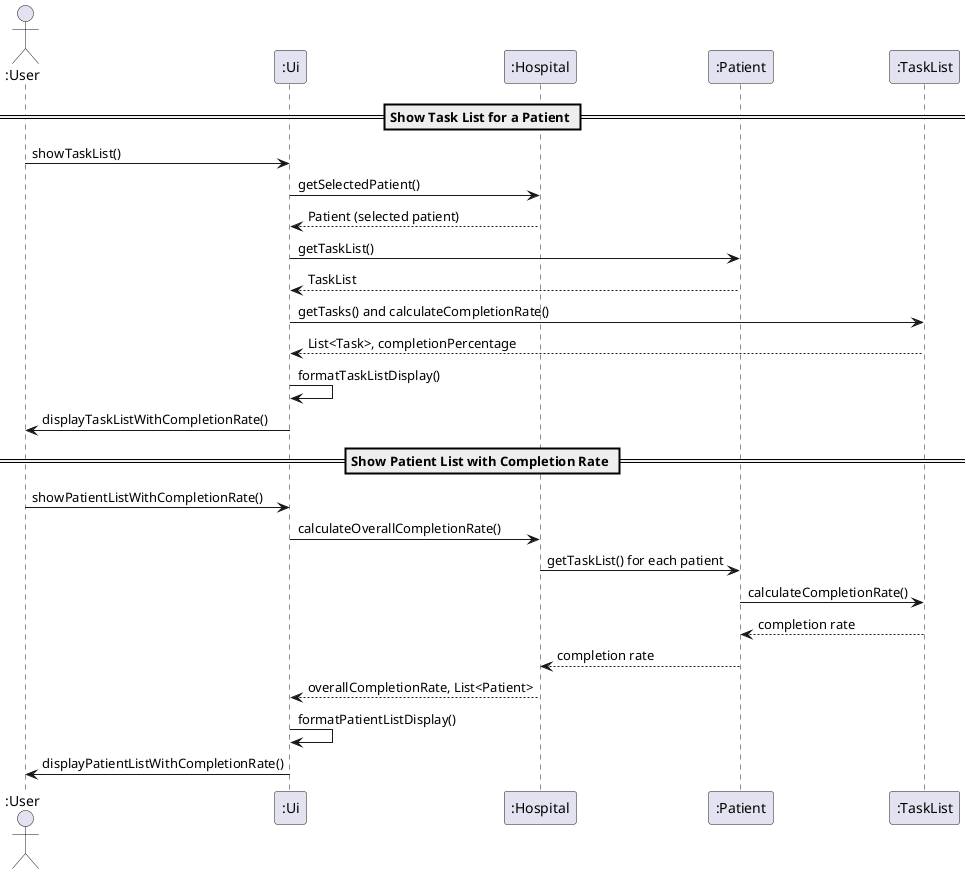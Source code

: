 @startuml
actor ":User" as user
participant ":Ui" as Ui
participant ":Hospital" as Hospital
participant ":Patient" as Patient
participant ":TaskList" as TaskList

== Show Task List for a Patient ==
user -> Ui : showTaskList()
Ui -> Hospital : getSelectedPatient()
Hospital --> Ui : Patient (selected patient)

Ui -> Patient : getTaskList()
Patient --> Ui : TaskList

Ui -> TaskList : getTasks() and calculateCompletionRate()
TaskList --> Ui : List<Task>, completionPercentage

Ui -> Ui : formatTaskListDisplay()

Ui -> user : displayTaskListWithCompletionRate()

== Show Patient List with Completion Rate ==
user -> Ui : showPatientListWithCompletionRate()
Ui -> Hospital : calculateOverallCompletionRate()
Hospital -> Patient : getTaskList() for each patient
Patient -> TaskList : calculateCompletionRate()
TaskList --> Patient : completion rate
Patient --> Hospital : completion rate
Hospital --> Ui : overallCompletionRate, List<Patient>

Ui -> Ui : formatPatientListDisplay()

Ui -> user : displayPatientListWithCompletionRate()

@enduml
